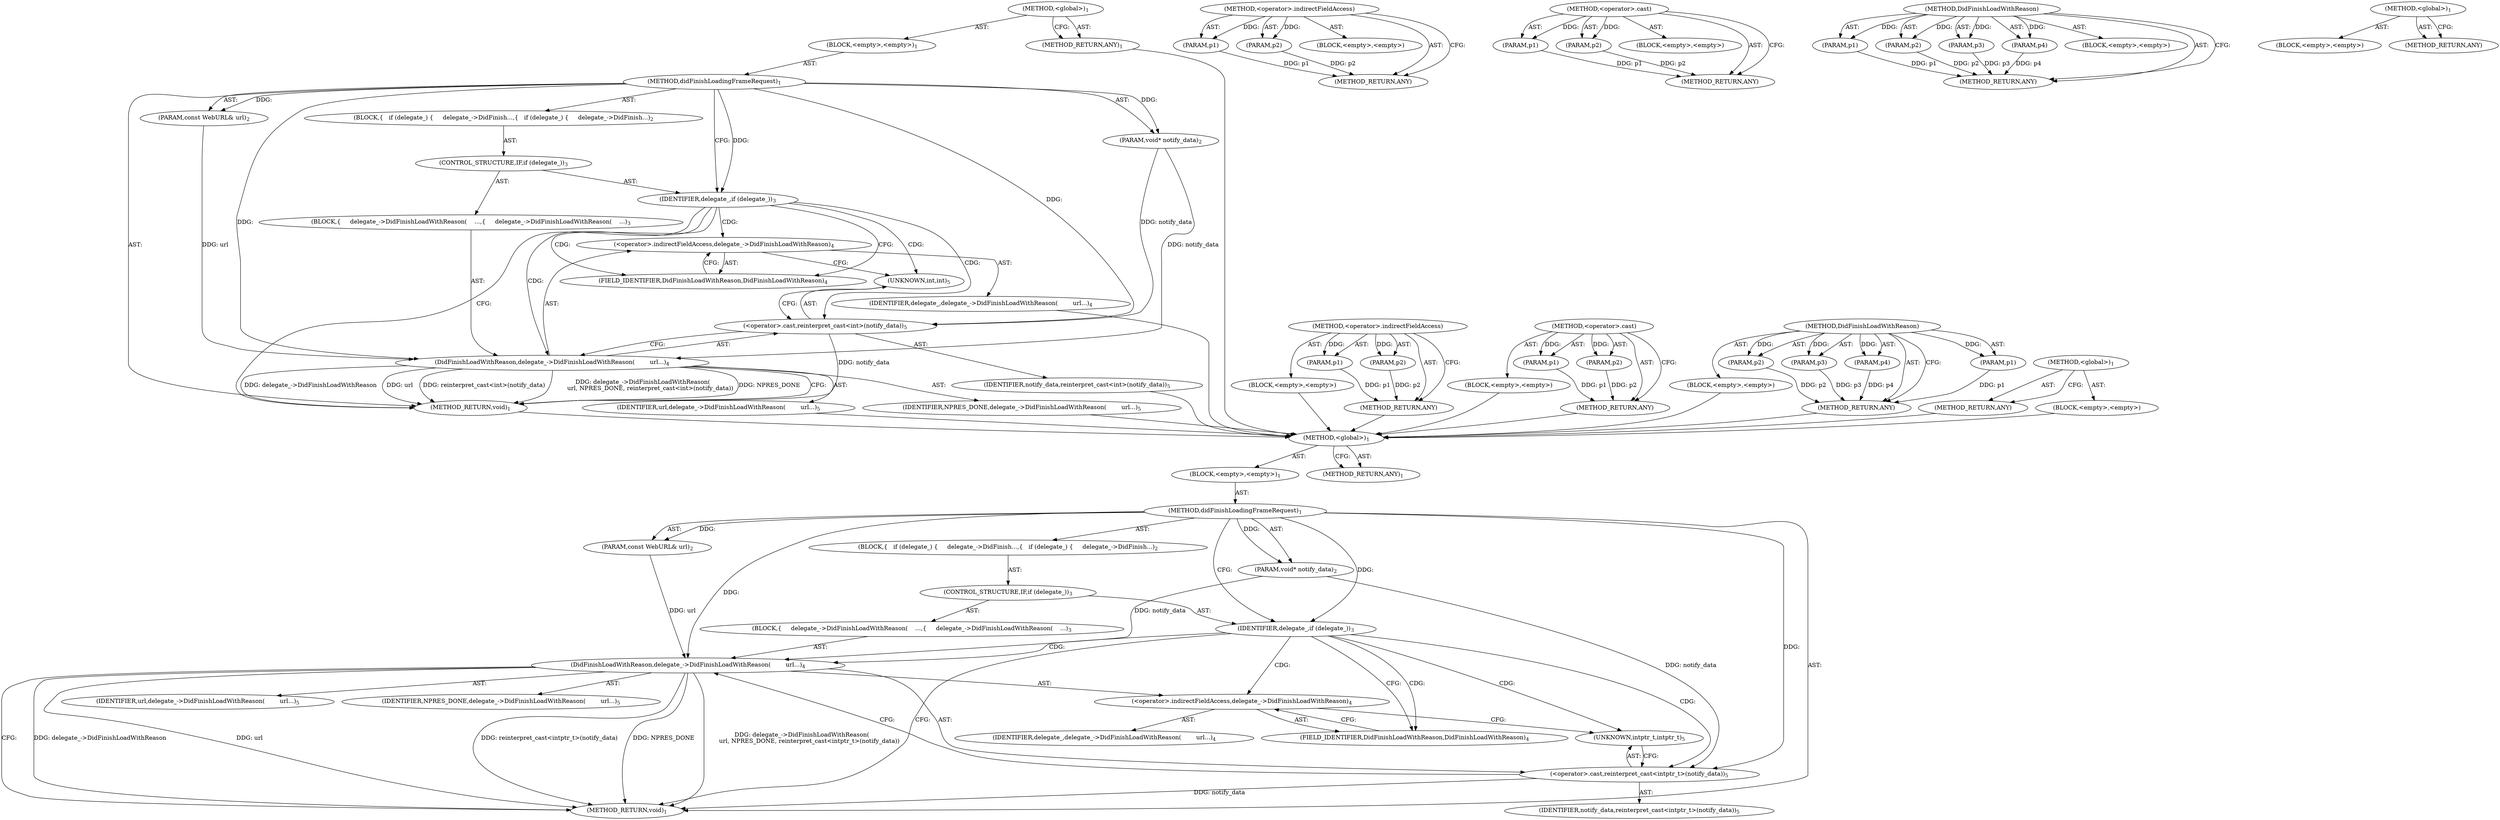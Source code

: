 digraph "&lt;global&gt;" {
vulnerable_6 [label=<(METHOD,&lt;global&gt;)<SUB>1</SUB>>];
vulnerable_7 [label=<(BLOCK,&lt;empty&gt;,&lt;empty&gt;)<SUB>1</SUB>>];
vulnerable_8 [label=<(METHOD,didFinishLoadingFrameRequest)<SUB>1</SUB>>];
vulnerable_9 [label=<(PARAM,const WebURL&amp; url)<SUB>2</SUB>>];
vulnerable_10 [label=<(PARAM,void* notify_data)<SUB>2</SUB>>];
vulnerable_11 [label=<(BLOCK,{
   if (delegate_) {
     delegate_-&gt;DidFinish...,{
   if (delegate_) {
     delegate_-&gt;DidFinish...)<SUB>2</SUB>>];
vulnerable_12 [label=<(CONTROL_STRUCTURE,IF,if (delegate_))<SUB>3</SUB>>];
vulnerable_13 [label=<(IDENTIFIER,delegate_,if (delegate_))<SUB>3</SUB>>];
vulnerable_14 [label=<(BLOCK,{
     delegate_-&gt;DidFinishLoadWithReason(
    ...,{
     delegate_-&gt;DidFinishLoadWithReason(
    ...)<SUB>3</SUB>>];
vulnerable_15 [label=<(DidFinishLoadWithReason,delegate_-&gt;DidFinishLoadWithReason(
        url...)<SUB>4</SUB>>];
vulnerable_16 [label=<(&lt;operator&gt;.indirectFieldAccess,delegate_-&gt;DidFinishLoadWithReason)<SUB>4</SUB>>];
vulnerable_17 [label=<(IDENTIFIER,delegate_,delegate_-&gt;DidFinishLoadWithReason(
        url...)<SUB>4</SUB>>];
vulnerable_18 [label=<(FIELD_IDENTIFIER,DidFinishLoadWithReason,DidFinishLoadWithReason)<SUB>4</SUB>>];
vulnerable_19 [label=<(IDENTIFIER,url,delegate_-&gt;DidFinishLoadWithReason(
        url...)<SUB>5</SUB>>];
vulnerable_20 [label=<(IDENTIFIER,NPRES_DONE,delegate_-&gt;DidFinishLoadWithReason(
        url...)<SUB>5</SUB>>];
vulnerable_21 [label=<(&lt;operator&gt;.cast,reinterpret_cast&lt;intptr_t&gt;(notify_data))<SUB>5</SUB>>];
vulnerable_22 [label=<(UNKNOWN,intptr_t,intptr_t)<SUB>5</SUB>>];
vulnerable_23 [label=<(IDENTIFIER,notify_data,reinterpret_cast&lt;intptr_t&gt;(notify_data))<SUB>5</SUB>>];
vulnerable_24 [label=<(METHOD_RETURN,void)<SUB>1</SUB>>];
vulnerable_26 [label=<(METHOD_RETURN,ANY)<SUB>1</SUB>>];
vulnerable_50 [label=<(METHOD,&lt;operator&gt;.indirectFieldAccess)>];
vulnerable_51 [label=<(PARAM,p1)>];
vulnerable_52 [label=<(PARAM,p2)>];
vulnerable_53 [label=<(BLOCK,&lt;empty&gt;,&lt;empty&gt;)>];
vulnerable_54 [label=<(METHOD_RETURN,ANY)>];
vulnerable_55 [label=<(METHOD,&lt;operator&gt;.cast)>];
vulnerable_56 [label=<(PARAM,p1)>];
vulnerable_57 [label=<(PARAM,p2)>];
vulnerable_58 [label=<(BLOCK,&lt;empty&gt;,&lt;empty&gt;)>];
vulnerable_59 [label=<(METHOD_RETURN,ANY)>];
vulnerable_43 [label=<(METHOD,DidFinishLoadWithReason)>];
vulnerable_44 [label=<(PARAM,p1)>];
vulnerable_45 [label=<(PARAM,p2)>];
vulnerable_46 [label=<(PARAM,p3)>];
vulnerable_47 [label=<(PARAM,p4)>];
vulnerable_48 [label=<(BLOCK,&lt;empty&gt;,&lt;empty&gt;)>];
vulnerable_49 [label=<(METHOD_RETURN,ANY)>];
vulnerable_37 [label=<(METHOD,&lt;global&gt;)<SUB>1</SUB>>];
vulnerable_38 [label=<(BLOCK,&lt;empty&gt;,&lt;empty&gt;)>];
vulnerable_39 [label=<(METHOD_RETURN,ANY)>];
fixed_6 [label=<(METHOD,&lt;global&gt;)<SUB>1</SUB>>];
fixed_7 [label=<(BLOCK,&lt;empty&gt;,&lt;empty&gt;)<SUB>1</SUB>>];
fixed_8 [label=<(METHOD,didFinishLoadingFrameRequest)<SUB>1</SUB>>];
fixed_9 [label=<(PARAM,const WebURL&amp; url)<SUB>2</SUB>>];
fixed_10 [label=<(PARAM,void* notify_data)<SUB>2</SUB>>];
fixed_11 [label=<(BLOCK,{
   if (delegate_) {
     delegate_-&gt;DidFinish...,{
   if (delegate_) {
     delegate_-&gt;DidFinish...)<SUB>2</SUB>>];
fixed_12 [label=<(CONTROL_STRUCTURE,IF,if (delegate_))<SUB>3</SUB>>];
fixed_13 [label=<(IDENTIFIER,delegate_,if (delegate_))<SUB>3</SUB>>];
fixed_14 [label=<(BLOCK,{
     delegate_-&gt;DidFinishLoadWithReason(
    ...,{
     delegate_-&gt;DidFinishLoadWithReason(
    ...)<SUB>3</SUB>>];
fixed_15 [label=<(DidFinishLoadWithReason,delegate_-&gt;DidFinishLoadWithReason(
        url...)<SUB>4</SUB>>];
fixed_16 [label=<(&lt;operator&gt;.indirectFieldAccess,delegate_-&gt;DidFinishLoadWithReason)<SUB>4</SUB>>];
fixed_17 [label=<(IDENTIFIER,delegate_,delegate_-&gt;DidFinishLoadWithReason(
        url...)<SUB>4</SUB>>];
fixed_18 [label=<(FIELD_IDENTIFIER,DidFinishLoadWithReason,DidFinishLoadWithReason)<SUB>4</SUB>>];
fixed_19 [label=<(IDENTIFIER,url,delegate_-&gt;DidFinishLoadWithReason(
        url...)<SUB>5</SUB>>];
fixed_20 [label=<(IDENTIFIER,NPRES_DONE,delegate_-&gt;DidFinishLoadWithReason(
        url...)<SUB>5</SUB>>];
fixed_21 [label=<(&lt;operator&gt;.cast,reinterpret_cast&lt;int&gt;(notify_data))<SUB>5</SUB>>];
fixed_22 [label=<(UNKNOWN,int,int)<SUB>5</SUB>>];
fixed_23 [label=<(IDENTIFIER,notify_data,reinterpret_cast&lt;int&gt;(notify_data))<SUB>5</SUB>>];
fixed_24 [label=<(METHOD_RETURN,void)<SUB>1</SUB>>];
fixed_26 [label=<(METHOD_RETURN,ANY)<SUB>1</SUB>>];
fixed_50 [label=<(METHOD,&lt;operator&gt;.indirectFieldAccess)>];
fixed_51 [label=<(PARAM,p1)>];
fixed_52 [label=<(PARAM,p2)>];
fixed_53 [label=<(BLOCK,&lt;empty&gt;,&lt;empty&gt;)>];
fixed_54 [label=<(METHOD_RETURN,ANY)>];
fixed_55 [label=<(METHOD,&lt;operator&gt;.cast)>];
fixed_56 [label=<(PARAM,p1)>];
fixed_57 [label=<(PARAM,p2)>];
fixed_58 [label=<(BLOCK,&lt;empty&gt;,&lt;empty&gt;)>];
fixed_59 [label=<(METHOD_RETURN,ANY)>];
fixed_43 [label=<(METHOD,DidFinishLoadWithReason)>];
fixed_44 [label=<(PARAM,p1)>];
fixed_45 [label=<(PARAM,p2)>];
fixed_46 [label=<(PARAM,p3)>];
fixed_47 [label=<(PARAM,p4)>];
fixed_48 [label=<(BLOCK,&lt;empty&gt;,&lt;empty&gt;)>];
fixed_49 [label=<(METHOD_RETURN,ANY)>];
fixed_37 [label=<(METHOD,&lt;global&gt;)<SUB>1</SUB>>];
fixed_38 [label=<(BLOCK,&lt;empty&gt;,&lt;empty&gt;)>];
fixed_39 [label=<(METHOD_RETURN,ANY)>];
vulnerable_6 -> vulnerable_7  [key=0, label="AST: "];
vulnerable_6 -> vulnerable_26  [key=0, label="AST: "];
vulnerable_6 -> vulnerable_26  [key=1, label="CFG: "];
vulnerable_7 -> vulnerable_8  [key=0, label="AST: "];
vulnerable_8 -> vulnerable_9  [key=0, label="AST: "];
vulnerable_8 -> vulnerable_9  [key=1, label="DDG: "];
vulnerable_8 -> vulnerable_10  [key=0, label="AST: "];
vulnerable_8 -> vulnerable_10  [key=1, label="DDG: "];
vulnerable_8 -> vulnerable_11  [key=0, label="AST: "];
vulnerable_8 -> vulnerable_24  [key=0, label="AST: "];
vulnerable_8 -> vulnerable_13  [key=0, label="CFG: "];
vulnerable_8 -> vulnerable_13  [key=1, label="DDG: "];
vulnerable_8 -> vulnerable_15  [key=0, label="DDG: "];
vulnerable_8 -> vulnerable_21  [key=0, label="DDG: "];
vulnerable_9 -> vulnerable_15  [key=0, label="DDG: url"];
vulnerable_10 -> vulnerable_15  [key=0, label="DDG: notify_data"];
vulnerable_10 -> vulnerable_21  [key=0, label="DDG: notify_data"];
vulnerable_11 -> vulnerable_12  [key=0, label="AST: "];
vulnerable_12 -> vulnerable_13  [key=0, label="AST: "];
vulnerable_12 -> vulnerable_14  [key=0, label="AST: "];
vulnerable_13 -> vulnerable_24  [key=0, label="CFG: "];
vulnerable_13 -> vulnerable_18  [key=0, label="CFG: "];
vulnerable_13 -> vulnerable_18  [key=1, label="CDG: "];
vulnerable_13 -> vulnerable_16  [key=0, label="CDG: "];
vulnerable_13 -> vulnerable_15  [key=0, label="CDG: "];
vulnerable_13 -> vulnerable_21  [key=0, label="CDG: "];
vulnerable_13 -> vulnerable_22  [key=0, label="CDG: "];
vulnerable_14 -> vulnerable_15  [key=0, label="AST: "];
vulnerable_15 -> vulnerable_16  [key=0, label="AST: "];
vulnerable_15 -> vulnerable_19  [key=0, label="AST: "];
vulnerable_15 -> vulnerable_20  [key=0, label="AST: "];
vulnerable_15 -> vulnerable_21  [key=0, label="AST: "];
vulnerable_15 -> vulnerable_24  [key=0, label="CFG: "];
vulnerable_15 -> vulnerable_24  [key=1, label="DDG: delegate_-&gt;DidFinishLoadWithReason"];
vulnerable_15 -> vulnerable_24  [key=2, label="DDG: url"];
vulnerable_15 -> vulnerable_24  [key=3, label="DDG: reinterpret_cast&lt;intptr_t&gt;(notify_data)"];
vulnerable_15 -> vulnerable_24  [key=4, label="DDG: delegate_-&gt;DidFinishLoadWithReason(
        url, NPRES_DONE, reinterpret_cast&lt;intptr_t&gt;(notify_data))"];
vulnerable_15 -> vulnerable_24  [key=5, label="DDG: NPRES_DONE"];
vulnerable_16 -> vulnerable_17  [key=0, label="AST: "];
vulnerable_16 -> vulnerable_18  [key=0, label="AST: "];
vulnerable_16 -> vulnerable_22  [key=0, label="CFG: "];
vulnerable_18 -> vulnerable_16  [key=0, label="CFG: "];
vulnerable_21 -> vulnerable_22  [key=0, label="AST: "];
vulnerable_21 -> vulnerable_23  [key=0, label="AST: "];
vulnerable_21 -> vulnerable_15  [key=0, label="CFG: "];
vulnerable_21 -> vulnerable_24  [key=0, label="DDG: notify_data"];
vulnerable_22 -> vulnerable_21  [key=0, label="CFG: "];
vulnerable_50 -> vulnerable_51  [key=0, label="AST: "];
vulnerable_50 -> vulnerable_51  [key=1, label="DDG: "];
vulnerable_50 -> vulnerable_53  [key=0, label="AST: "];
vulnerable_50 -> vulnerable_52  [key=0, label="AST: "];
vulnerable_50 -> vulnerable_52  [key=1, label="DDG: "];
vulnerable_50 -> vulnerable_54  [key=0, label="AST: "];
vulnerable_50 -> vulnerable_54  [key=1, label="CFG: "];
vulnerable_51 -> vulnerable_54  [key=0, label="DDG: p1"];
vulnerable_52 -> vulnerable_54  [key=0, label="DDG: p2"];
vulnerable_55 -> vulnerable_56  [key=0, label="AST: "];
vulnerable_55 -> vulnerable_56  [key=1, label="DDG: "];
vulnerable_55 -> vulnerable_58  [key=0, label="AST: "];
vulnerable_55 -> vulnerable_57  [key=0, label="AST: "];
vulnerable_55 -> vulnerable_57  [key=1, label="DDG: "];
vulnerable_55 -> vulnerable_59  [key=0, label="AST: "];
vulnerable_55 -> vulnerable_59  [key=1, label="CFG: "];
vulnerable_56 -> vulnerable_59  [key=0, label="DDG: p1"];
vulnerable_57 -> vulnerable_59  [key=0, label="DDG: p2"];
vulnerable_43 -> vulnerable_44  [key=0, label="AST: "];
vulnerable_43 -> vulnerable_44  [key=1, label="DDG: "];
vulnerable_43 -> vulnerable_48  [key=0, label="AST: "];
vulnerable_43 -> vulnerable_45  [key=0, label="AST: "];
vulnerable_43 -> vulnerable_45  [key=1, label="DDG: "];
vulnerable_43 -> vulnerable_49  [key=0, label="AST: "];
vulnerable_43 -> vulnerable_49  [key=1, label="CFG: "];
vulnerable_43 -> vulnerable_46  [key=0, label="AST: "];
vulnerable_43 -> vulnerable_46  [key=1, label="DDG: "];
vulnerable_43 -> vulnerable_47  [key=0, label="AST: "];
vulnerable_43 -> vulnerable_47  [key=1, label="DDG: "];
vulnerable_44 -> vulnerable_49  [key=0, label="DDG: p1"];
vulnerable_45 -> vulnerable_49  [key=0, label="DDG: p2"];
vulnerable_46 -> vulnerable_49  [key=0, label="DDG: p3"];
vulnerable_47 -> vulnerable_49  [key=0, label="DDG: p4"];
vulnerable_37 -> vulnerable_38  [key=0, label="AST: "];
vulnerable_37 -> vulnerable_39  [key=0, label="AST: "];
vulnerable_37 -> vulnerable_39  [key=1, label="CFG: "];
fixed_6 -> fixed_7  [key=0, label="AST: "];
fixed_6 -> fixed_26  [key=0, label="AST: "];
fixed_6 -> fixed_26  [key=1, label="CFG: "];
fixed_7 -> fixed_8  [key=0, label="AST: "];
fixed_8 -> fixed_9  [key=0, label="AST: "];
fixed_8 -> fixed_9  [key=1, label="DDG: "];
fixed_8 -> fixed_10  [key=0, label="AST: "];
fixed_8 -> fixed_10  [key=1, label="DDG: "];
fixed_8 -> fixed_11  [key=0, label="AST: "];
fixed_8 -> fixed_24  [key=0, label="AST: "];
fixed_8 -> fixed_13  [key=0, label="CFG: "];
fixed_8 -> fixed_13  [key=1, label="DDG: "];
fixed_8 -> fixed_15  [key=0, label="DDG: "];
fixed_8 -> fixed_21  [key=0, label="DDG: "];
fixed_9 -> fixed_15  [key=0, label="DDG: url"];
fixed_10 -> fixed_15  [key=0, label="DDG: notify_data"];
fixed_10 -> fixed_21  [key=0, label="DDG: notify_data"];
fixed_11 -> fixed_12  [key=0, label="AST: "];
fixed_12 -> fixed_13  [key=0, label="AST: "];
fixed_12 -> fixed_14  [key=0, label="AST: "];
fixed_13 -> fixed_24  [key=0, label="CFG: "];
fixed_13 -> fixed_18  [key=0, label="CFG: "];
fixed_13 -> fixed_18  [key=1, label="CDG: "];
fixed_13 -> fixed_16  [key=0, label="CDG: "];
fixed_13 -> fixed_15  [key=0, label="CDG: "];
fixed_13 -> fixed_21  [key=0, label="CDG: "];
fixed_13 -> fixed_22  [key=0, label="CDG: "];
fixed_14 -> fixed_15  [key=0, label="AST: "];
fixed_15 -> fixed_16  [key=0, label="AST: "];
fixed_15 -> fixed_19  [key=0, label="AST: "];
fixed_15 -> fixed_20  [key=0, label="AST: "];
fixed_15 -> fixed_21  [key=0, label="AST: "];
fixed_15 -> fixed_24  [key=0, label="CFG: "];
fixed_15 -> fixed_24  [key=1, label="DDG: delegate_-&gt;DidFinishLoadWithReason"];
fixed_15 -> fixed_24  [key=2, label="DDG: url"];
fixed_15 -> fixed_24  [key=3, label="DDG: reinterpret_cast&lt;int&gt;(notify_data)"];
fixed_15 -> fixed_24  [key=4, label="DDG: delegate_-&gt;DidFinishLoadWithReason(
        url, NPRES_DONE, reinterpret_cast&lt;int&gt;(notify_data))"];
fixed_15 -> fixed_24  [key=5, label="DDG: NPRES_DONE"];
fixed_16 -> fixed_17  [key=0, label="AST: "];
fixed_16 -> fixed_18  [key=0, label="AST: "];
fixed_16 -> fixed_22  [key=0, label="CFG: "];
fixed_17 -> vulnerable_6  [key=0];
fixed_18 -> fixed_16  [key=0, label="CFG: "];
fixed_19 -> vulnerable_6  [key=0];
fixed_20 -> vulnerable_6  [key=0];
fixed_21 -> fixed_22  [key=0, label="AST: "];
fixed_21 -> fixed_23  [key=0, label="AST: "];
fixed_21 -> fixed_15  [key=0, label="CFG: "];
fixed_21 -> fixed_24  [key=0, label="DDG: notify_data"];
fixed_22 -> fixed_21  [key=0, label="CFG: "];
fixed_23 -> vulnerable_6  [key=0];
fixed_24 -> vulnerable_6  [key=0];
fixed_26 -> vulnerable_6  [key=0];
fixed_50 -> fixed_51  [key=0, label="AST: "];
fixed_50 -> fixed_51  [key=1, label="DDG: "];
fixed_50 -> fixed_53  [key=0, label="AST: "];
fixed_50 -> fixed_52  [key=0, label="AST: "];
fixed_50 -> fixed_52  [key=1, label="DDG: "];
fixed_50 -> fixed_54  [key=0, label="AST: "];
fixed_50 -> fixed_54  [key=1, label="CFG: "];
fixed_51 -> fixed_54  [key=0, label="DDG: p1"];
fixed_52 -> fixed_54  [key=0, label="DDG: p2"];
fixed_53 -> vulnerable_6  [key=0];
fixed_54 -> vulnerable_6  [key=0];
fixed_55 -> fixed_56  [key=0, label="AST: "];
fixed_55 -> fixed_56  [key=1, label="DDG: "];
fixed_55 -> fixed_58  [key=0, label="AST: "];
fixed_55 -> fixed_57  [key=0, label="AST: "];
fixed_55 -> fixed_57  [key=1, label="DDG: "];
fixed_55 -> fixed_59  [key=0, label="AST: "];
fixed_55 -> fixed_59  [key=1, label="CFG: "];
fixed_56 -> fixed_59  [key=0, label="DDG: p1"];
fixed_57 -> fixed_59  [key=0, label="DDG: p2"];
fixed_58 -> vulnerable_6  [key=0];
fixed_59 -> vulnerable_6  [key=0];
fixed_43 -> fixed_44  [key=0, label="AST: "];
fixed_43 -> fixed_44  [key=1, label="DDG: "];
fixed_43 -> fixed_48  [key=0, label="AST: "];
fixed_43 -> fixed_45  [key=0, label="AST: "];
fixed_43 -> fixed_45  [key=1, label="DDG: "];
fixed_43 -> fixed_49  [key=0, label="AST: "];
fixed_43 -> fixed_49  [key=1, label="CFG: "];
fixed_43 -> fixed_46  [key=0, label="AST: "];
fixed_43 -> fixed_46  [key=1, label="DDG: "];
fixed_43 -> fixed_47  [key=0, label="AST: "];
fixed_43 -> fixed_47  [key=1, label="DDG: "];
fixed_44 -> fixed_49  [key=0, label="DDG: p1"];
fixed_45 -> fixed_49  [key=0, label="DDG: p2"];
fixed_46 -> fixed_49  [key=0, label="DDG: p3"];
fixed_47 -> fixed_49  [key=0, label="DDG: p4"];
fixed_48 -> vulnerable_6  [key=0];
fixed_49 -> vulnerable_6  [key=0];
fixed_37 -> fixed_38  [key=0, label="AST: "];
fixed_37 -> fixed_39  [key=0, label="AST: "];
fixed_37 -> fixed_39  [key=1, label="CFG: "];
fixed_38 -> vulnerable_6  [key=0];
fixed_39 -> vulnerable_6  [key=0];
}
